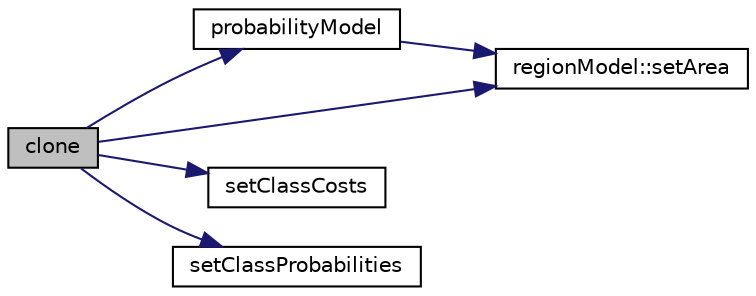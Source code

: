 digraph "clone"
{
  edge [fontname="Helvetica",fontsize="10",labelfontname="Helvetica",labelfontsize="10"];
  node [fontname="Helvetica",fontsize="10",shape=record];
  rankdir="LR";
  Node1 [label="clone",height=0.2,width=0.4,color="black", fillcolor="grey75", style="filled", fontcolor="black"];
  Node1 -> Node2 [color="midnightblue",fontsize="10",style="solid",fontname="Helvetica"];
  Node2 [label="probabilityModel",height=0.2,width=0.4,color="black", fillcolor="white", style="filled",URL="$classprobability_model.html#a08ea3556b5a3812d3287ac2255c99a8a"];
  Node2 -> Node3 [color="midnightblue",fontsize="10",style="solid",fontname="Helvetica"];
  Node3 [label="regionModel::setArea",height=0.2,width=0.4,color="black", fillcolor="white", style="filled",URL="$classregion_model.html#afe1244b3b13a41fad08d9e0d5b5751f0"];
  Node1 -> Node4 [color="midnightblue",fontsize="10",style="solid",fontname="Helvetica"];
  Node4 [label="setClassCosts",height=0.2,width=0.4,color="black", fillcolor="white", style="filled",URL="$classprobability_model.html#a6d9d824924d398ef3bd5f2bde6599650"];
  Node1 -> Node5 [color="midnightblue",fontsize="10",style="solid",fontname="Helvetica"];
  Node5 [label="setClassProbabilities",height=0.2,width=0.4,color="black", fillcolor="white", style="filled",URL="$classprobability_model.html#a877485011dddf672028f04a73cd6f4cd"];
  Node1 -> Node3 [color="midnightblue",fontsize="10",style="solid",fontname="Helvetica"];
}
